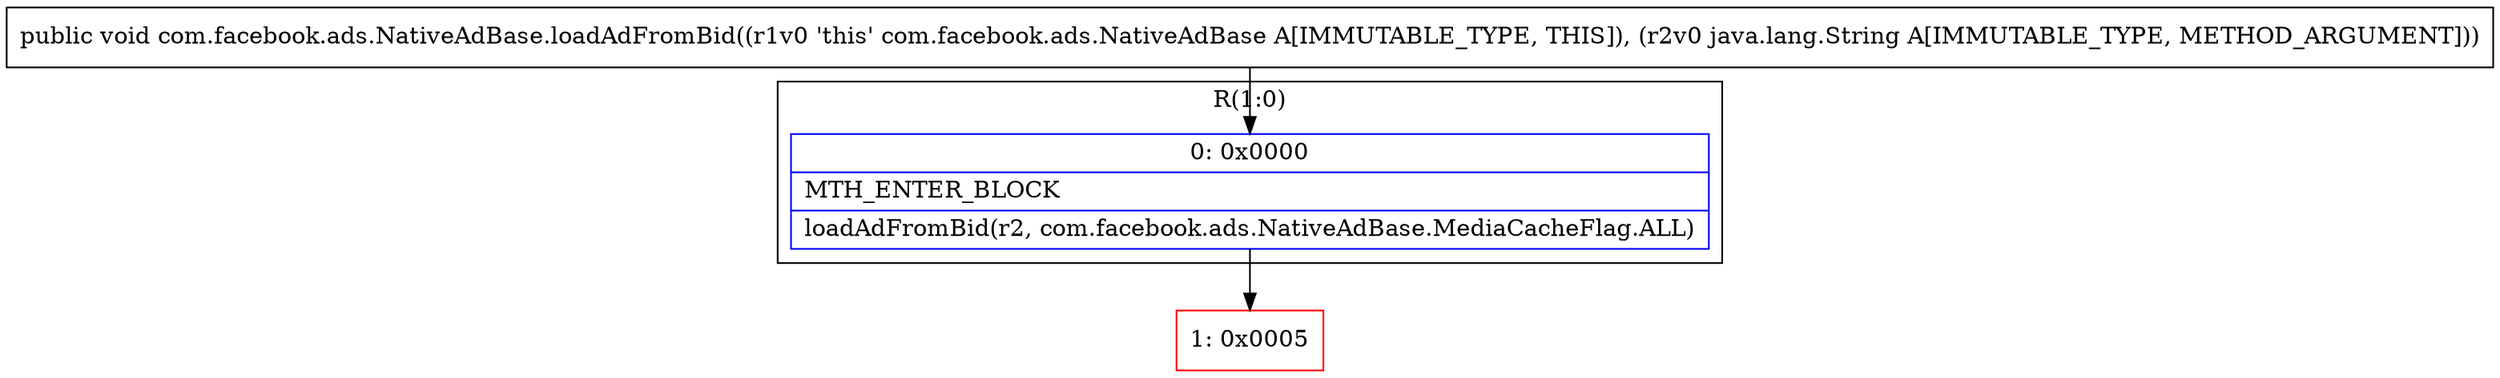 digraph "CFG forcom.facebook.ads.NativeAdBase.loadAdFromBid(Ljava\/lang\/String;)V" {
subgraph cluster_Region_1736578990 {
label = "R(1:0)";
node [shape=record,color=blue];
Node_0 [shape=record,label="{0\:\ 0x0000|MTH_ENTER_BLOCK\l|loadAdFromBid(r2, com.facebook.ads.NativeAdBase.MediaCacheFlag.ALL)\l}"];
}
Node_1 [shape=record,color=red,label="{1\:\ 0x0005}"];
MethodNode[shape=record,label="{public void com.facebook.ads.NativeAdBase.loadAdFromBid((r1v0 'this' com.facebook.ads.NativeAdBase A[IMMUTABLE_TYPE, THIS]), (r2v0 java.lang.String A[IMMUTABLE_TYPE, METHOD_ARGUMENT])) }"];
MethodNode -> Node_0;
Node_0 -> Node_1;
}

